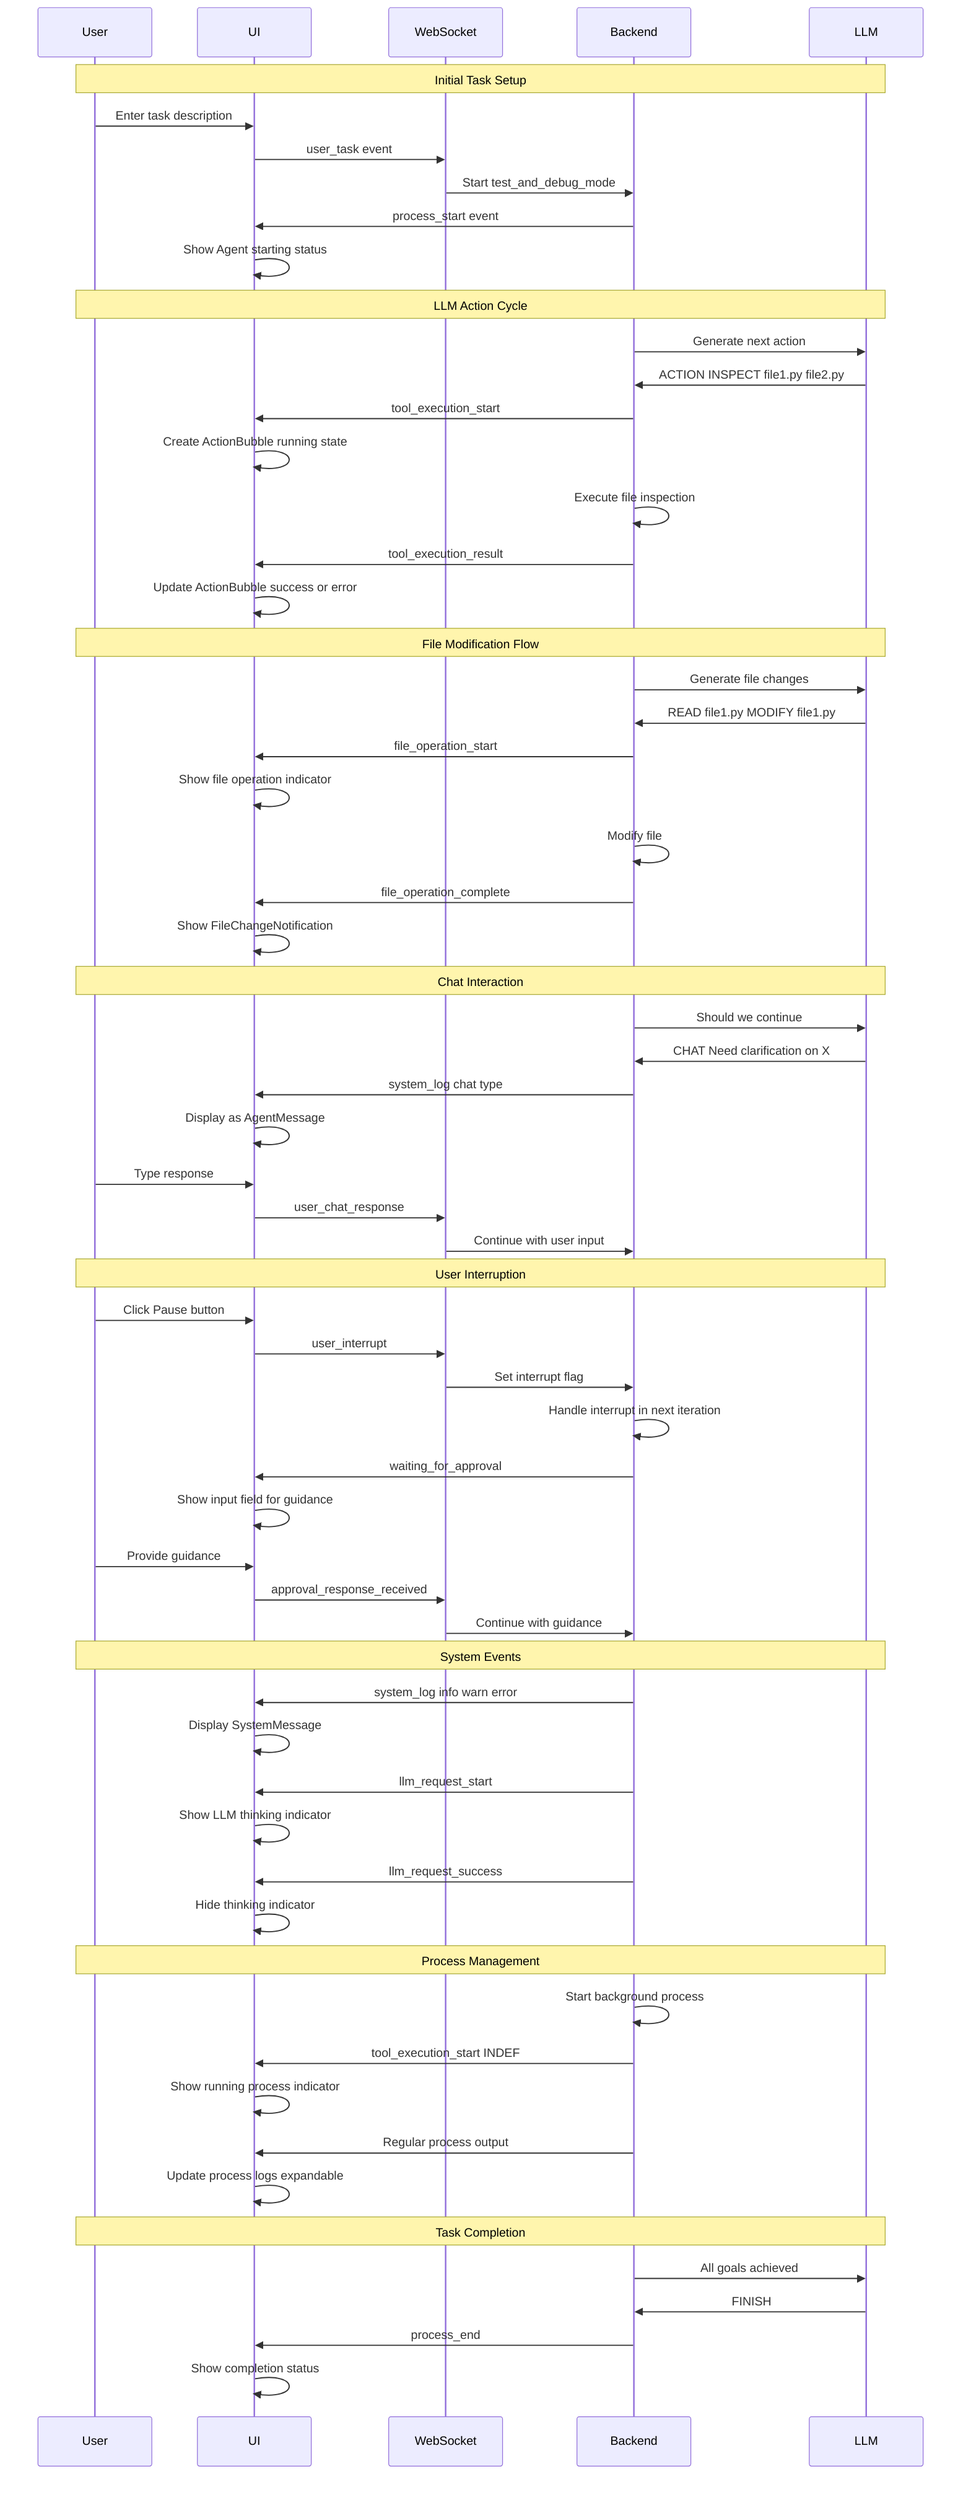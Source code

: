 sequenceDiagram
    participant User
    participant UI
    participant WebSocket
    participant Backend
    participant LLM
    
    Note over User,LLM: Initial Task Setup
    User->>UI: Enter task description
    UI->>WebSocket: user_task event
    WebSocket->>Backend: Start test_and_debug_mode
    Backend->>UI: process_start event
    UI->>UI: Show Agent starting status
    
    Note over User,LLM: LLM Action Cycle
    Backend->>LLM: Generate next action
    LLM->>Backend: ACTION INSPECT file1.py file2.py
    Backend->>UI: tool_execution_start
    UI->>UI: Create ActionBubble running state
    
    Backend->>Backend: Execute file inspection
    Backend->>UI: tool_execution_result
    UI->>UI: Update ActionBubble success or error
    
    Note over User,LLM: File Modification Flow
    Backend->>LLM: Generate file changes
    LLM->>Backend: READ file1.py MODIFY file1.py
    Backend->>UI: file_operation_start
    UI->>UI: Show file operation indicator
    
    Backend->>Backend: Modify file
    Backend->>UI: file_operation_complete
    UI->>UI: Show FileChangeNotification
    
    Note over User,LLM: Chat Interaction
    Backend->>LLM: Should we continue
    LLM->>Backend: CHAT Need clarification on X
    Backend->>UI: system_log chat type
    UI->>UI: Display as AgentMessage
    
    User->>UI: Type response
    UI->>WebSocket: user_chat_response
    WebSocket->>Backend: Continue with user input
    
    Note over User,LLM: User Interruption
    User->>UI: Click Pause button
    UI->>WebSocket: user_interrupt
    WebSocket->>Backend: Set interrupt flag
    
    Backend->>Backend: Handle interrupt in next iteration
    Backend->>UI: waiting_for_approval
    UI->>UI: Show input field for guidance
    
    User->>UI: Provide guidance
    UI->>WebSocket: approval_response_received
    WebSocket->>Backend: Continue with guidance
    
    Note over User,LLM: System Events
    Backend->>UI: system_log info warn error
    UI->>UI: Display SystemMessage
    
    Backend->>UI: llm_request_start
    UI->>UI: Show LLM thinking indicator
    
    Backend->>UI: llm_request_success
    UI->>UI: Hide thinking indicator
    
    Note over User,LLM: Process Management
    Backend->>Backend: Start background process
    Backend->>UI: tool_execution_start INDEF
    UI->>UI: Show running process indicator
    
    Backend->>UI: Regular process output
    UI->>UI: Update process logs expandable
    
    Note over User,LLM: Task Completion
    Backend->>LLM: All goals achieved
    LLM->>Backend: FINISH
    Backend->>UI: process_end
    UI->>UI: Show completion status